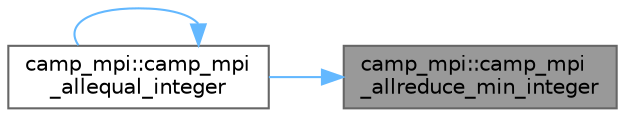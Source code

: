 digraph "camp_mpi::camp_mpi_allreduce_min_integer"
{
 // LATEX_PDF_SIZE
  bgcolor="transparent";
  edge [fontname=Helvetica,fontsize=10,labelfontname=Helvetica,labelfontsize=10];
  node [fontname=Helvetica,fontsize=10,shape=box,height=0.2,width=0.4];
  rankdir="RL";
  Node1 [label="camp_mpi::camp_mpi\l_allreduce_min_integer",height=0.2,width=0.4,color="gray40", fillcolor="grey60", style="filled", fontcolor="black",tooltip="Computes the minimum of val across all processes, storing the result in val_min on all processes."];
  Node1 -> Node2 [dir="back",color="steelblue1",style="solid"];
  Node2 [label="camp_mpi::camp_mpi\l_allequal_integer",height=0.2,width=0.4,color="grey40", fillcolor="white", style="filled",URL="$namespacecamp__mpi.html#a674d1494035941591fecccc3210bb5e3",tooltip="Returns whether all processors have the same value."];
  Node2 -> Node2 [dir="back",color="steelblue1",style="solid"];
}
